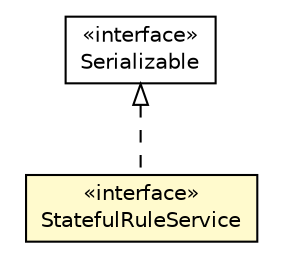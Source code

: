 #!/usr/local/bin/dot
#
# Class diagram 
# Generated by UMLGraph version R5_6_6-8-g8d7759 (http://www.umlgraph.org/)
#

digraph G {
	edge [fontname="Helvetica",fontsize=10,labelfontname="Helvetica",labelfontsize=10];
	node [fontname="Helvetica",fontsize=10,shape=plaintext];
	nodesep=0.25;
	ranksep=0.5;
	// org.dayatang.rule.StatefulRuleService
	c49 [label=<<table title="org.dayatang.rule.StatefulRuleService" border="0" cellborder="1" cellspacing="0" cellpadding="2" port="p" bgcolor="lemonChiffon" href="./StatefulRuleService.html">
		<tr><td><table border="0" cellspacing="0" cellpadding="1">
<tr><td align="center" balign="center"> &#171;interface&#187; </td></tr>
<tr><td align="center" balign="center"> StatefulRuleService </td></tr>
		</table></td></tr>
		</table>>, URL="./StatefulRuleService.html", fontname="Helvetica", fontcolor="black", fontsize=10.0];
	//org.dayatang.rule.StatefulRuleService implements java.io.Serializable
	c52:p -> c49:p [dir=back,arrowtail=empty,style=dashed];
	// java.io.Serializable
	c52 [label=<<table title="java.io.Serializable" border="0" cellborder="1" cellspacing="0" cellpadding="2" port="p" href="http://download.oracle.com/javase/7/docs/api/java/io/Serializable.html">
		<tr><td><table border="0" cellspacing="0" cellpadding="1">
<tr><td align="center" balign="center"> &#171;interface&#187; </td></tr>
<tr><td align="center" balign="center"> Serializable </td></tr>
		</table></td></tr>
		</table>>, URL="http://download.oracle.com/javase/7/docs/api/java/io/Serializable.html", fontname="Helvetica", fontcolor="black", fontsize=10.0];
}

